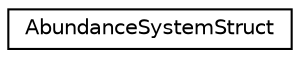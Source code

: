 digraph "Graphical Class Hierarchy"
{
 // LATEX_PDF_SIZE
  edge [fontname="Helvetica",fontsize="10",labelfontname="Helvetica",labelfontsize="10"];
  node [fontname="Helvetica",fontsize="10",shape=record];
  rankdir="LR";
  Node0 [label="AbundanceSystemStruct",height=0.2,width=0.4,color="black", fillcolor="white", style="filled",URL="$struct_abundance_system_struct.html",tooltip=" "];
}
